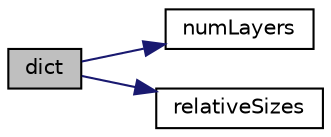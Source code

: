 digraph "dict"
{
  bgcolor="transparent";
  edge [fontname="Helvetica",fontsize="10",labelfontname="Helvetica",labelfontsize="10"];
  node [fontname="Helvetica",fontsize="10",shape=record];
  rankdir="LR";
  Node1 [label="dict",height=0.2,width=0.4,color="black", fillcolor="grey75", style="filled", fontcolor="black"];
  Node1 -> Node2 [color="midnightblue",fontsize="10",style="solid",fontname="Helvetica"];
  Node2 [label="numLayers",height=0.2,width=0.4,color="black",URL="$a01305.html#ac722c5064c6a154b85234bfd0ab7e957",tooltip="How many layers to add: "];
  Node1 -> Node3 [color="midnightblue",fontsize="10",style="solid",fontname="Helvetica"];
  Node3 [label="relativeSizes",height=0.2,width=0.4,color="black",URL="$a01305.html#a7cd63d2dbcbba184cc30a4a447ed0523",tooltip="Are size parameters relative to inner cell size or. "];
}
